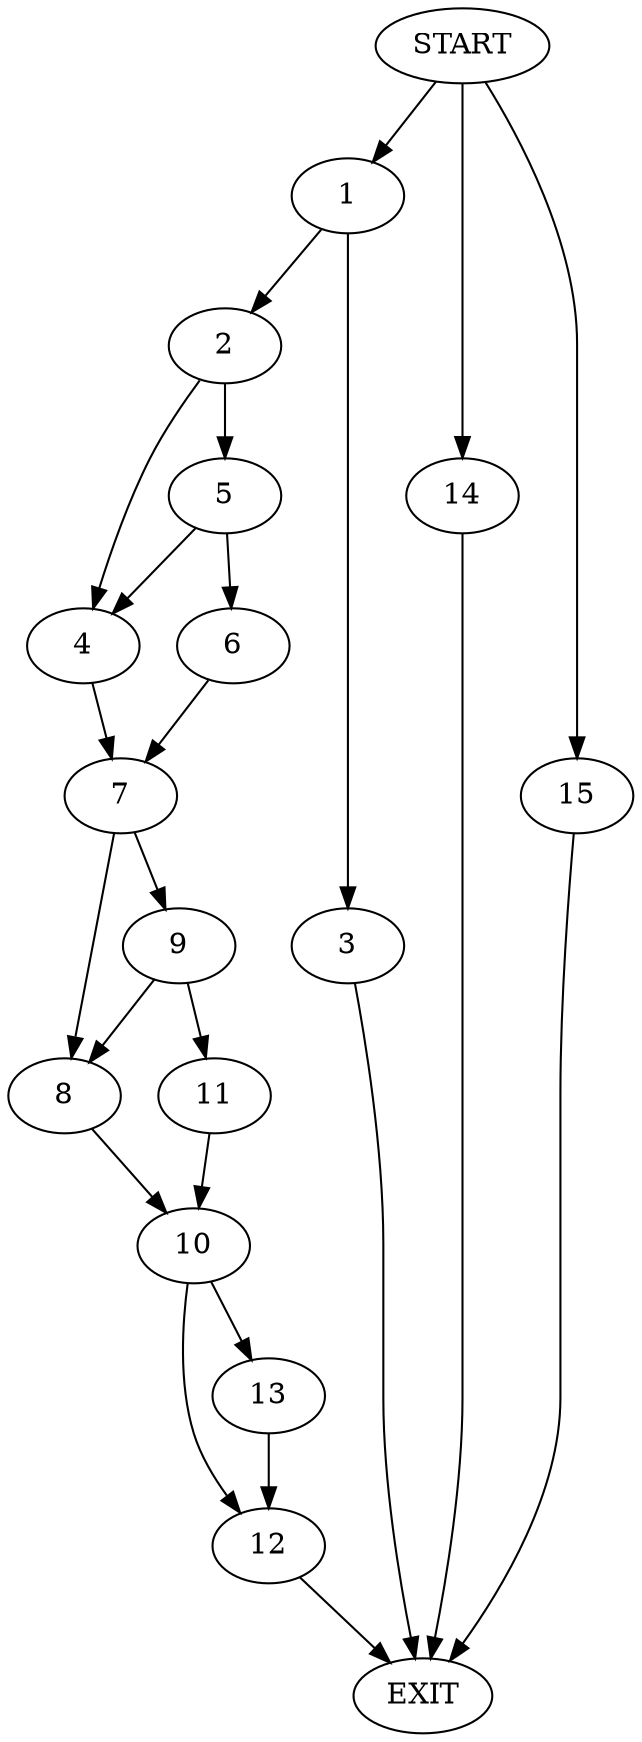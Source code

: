 digraph {
0 [label="START"]
16 [label="EXIT"]
0 -> 1
1 -> 2
1 -> 3
3 -> 16
2 -> 4
2 -> 5
5 -> 6
5 -> 4
4 -> 7
6 -> 7
7 -> 8
7 -> 9
8 -> 10
9 -> 8
9 -> 11
11 -> 10
10 -> 12
10 -> 13
13 -> 12
12 -> 16
0 -> 14
14 -> 16
0 -> 15
15 -> 16
}
